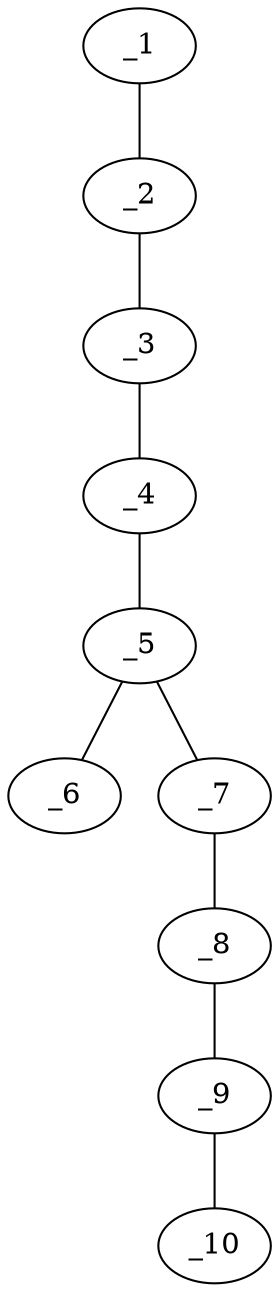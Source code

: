 graph molid641086 {
	_1	 [charge=0,
		chem=7,
		symbol="Cl ",
		x="8.9282",
		y="0.25"];
	_2	 [charge=0,
		chem=1,
		symbol="C  ",
		x="8.0622",
		y="0.75"];
	_1 -- _2	 [valence=1];
	_3	 [charge=0,
		chem=1,
		symbol="C  ",
		x="7.1962",
		y="0.25"];
	_2 -- _3	 [valence=1];
	_4	 [charge=0,
		chem=4,
		symbol="N  ",
		x="6.3301",
		y="0.75"];
	_3 -- _4	 [valence=1];
	_5	 [charge=0,
		chem=1,
		symbol="C  ",
		x="5.4641",
		y="0.25"];
	_4 -- _5	 [valence=1];
	_6	 [charge=0,
		chem=2,
		symbol="O  ",
		x="5.4641",
		y="-0.75"];
	_5 -- _6	 [valence=2];
	_7	 [charge=0,
		chem=5,
		symbol="S  ",
		x="4.5981",
		y="0.75"];
	_5 -- _7	 [valence=1];
	_8	 [charge=0,
		chem=1,
		symbol="C  ",
		x="3.7321",
		y="0.25"];
	_7 -- _8	 [valence=1];
	_9	 [charge=0,
		chem=1,
		symbol="C  ",
		x="2.866",
		y="0.75"];
	_8 -- _9	 [valence=1];
	_10	 [charge=0,
		chem=2,
		symbol="O  ",
		x=2,
		y="0.25"];
	_9 -- _10	 [valence=1];
}
